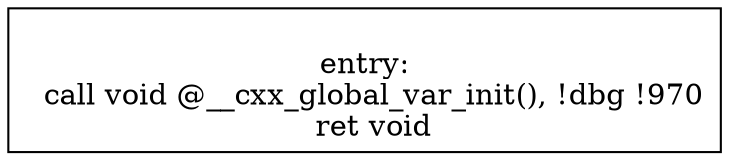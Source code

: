 
digraph G {


node175 [label="
entry:
  call void @__cxx_global_var_init(), !dbg !970
  ret void
",shape=rectangle ]



}
